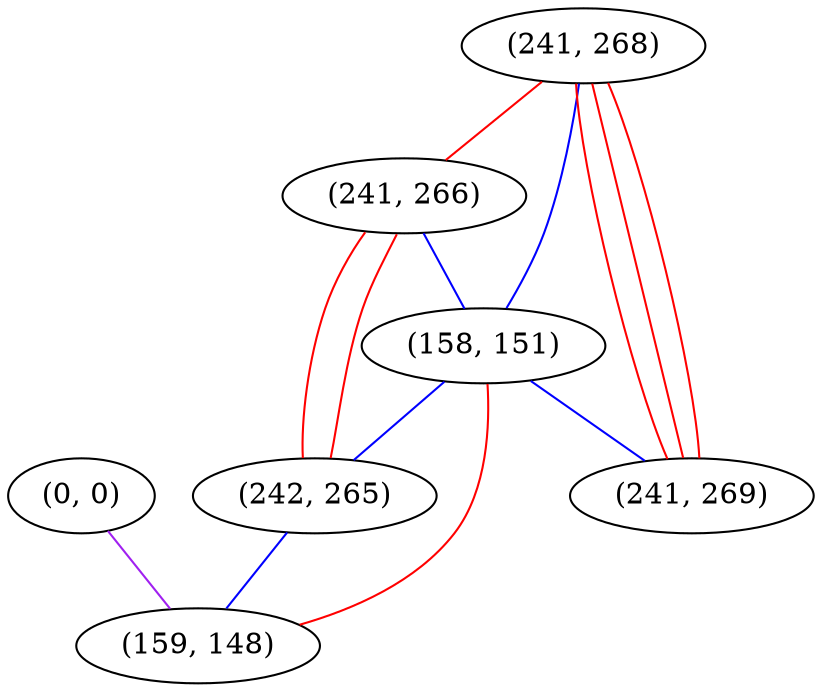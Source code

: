 graph "" {
"(0, 0)";
"(241, 268)";
"(241, 266)";
"(158, 151)";
"(242, 265)";
"(159, 148)";
"(241, 269)";
"(0, 0)" -- "(159, 148)"  [color=purple, key=0, weight=4];
"(241, 268)" -- "(241, 266)"  [color=red, key=0, weight=1];
"(241, 268)" -- "(241, 269)"  [color=red, key=0, weight=1];
"(241, 268)" -- "(241, 269)"  [color=red, key=1, weight=1];
"(241, 268)" -- "(241, 269)"  [color=red, key=2, weight=1];
"(241, 268)" -- "(158, 151)"  [color=blue, key=0, weight=3];
"(241, 266)" -- "(158, 151)"  [color=blue, key=0, weight=3];
"(241, 266)" -- "(242, 265)"  [color=red, key=0, weight=1];
"(241, 266)" -- "(242, 265)"  [color=red, key=1, weight=1];
"(158, 151)" -- "(159, 148)"  [color=red, key=0, weight=1];
"(158, 151)" -- "(242, 265)"  [color=blue, key=0, weight=3];
"(158, 151)" -- "(241, 269)"  [color=blue, key=0, weight=3];
"(242, 265)" -- "(159, 148)"  [color=blue, key=0, weight=3];
}
